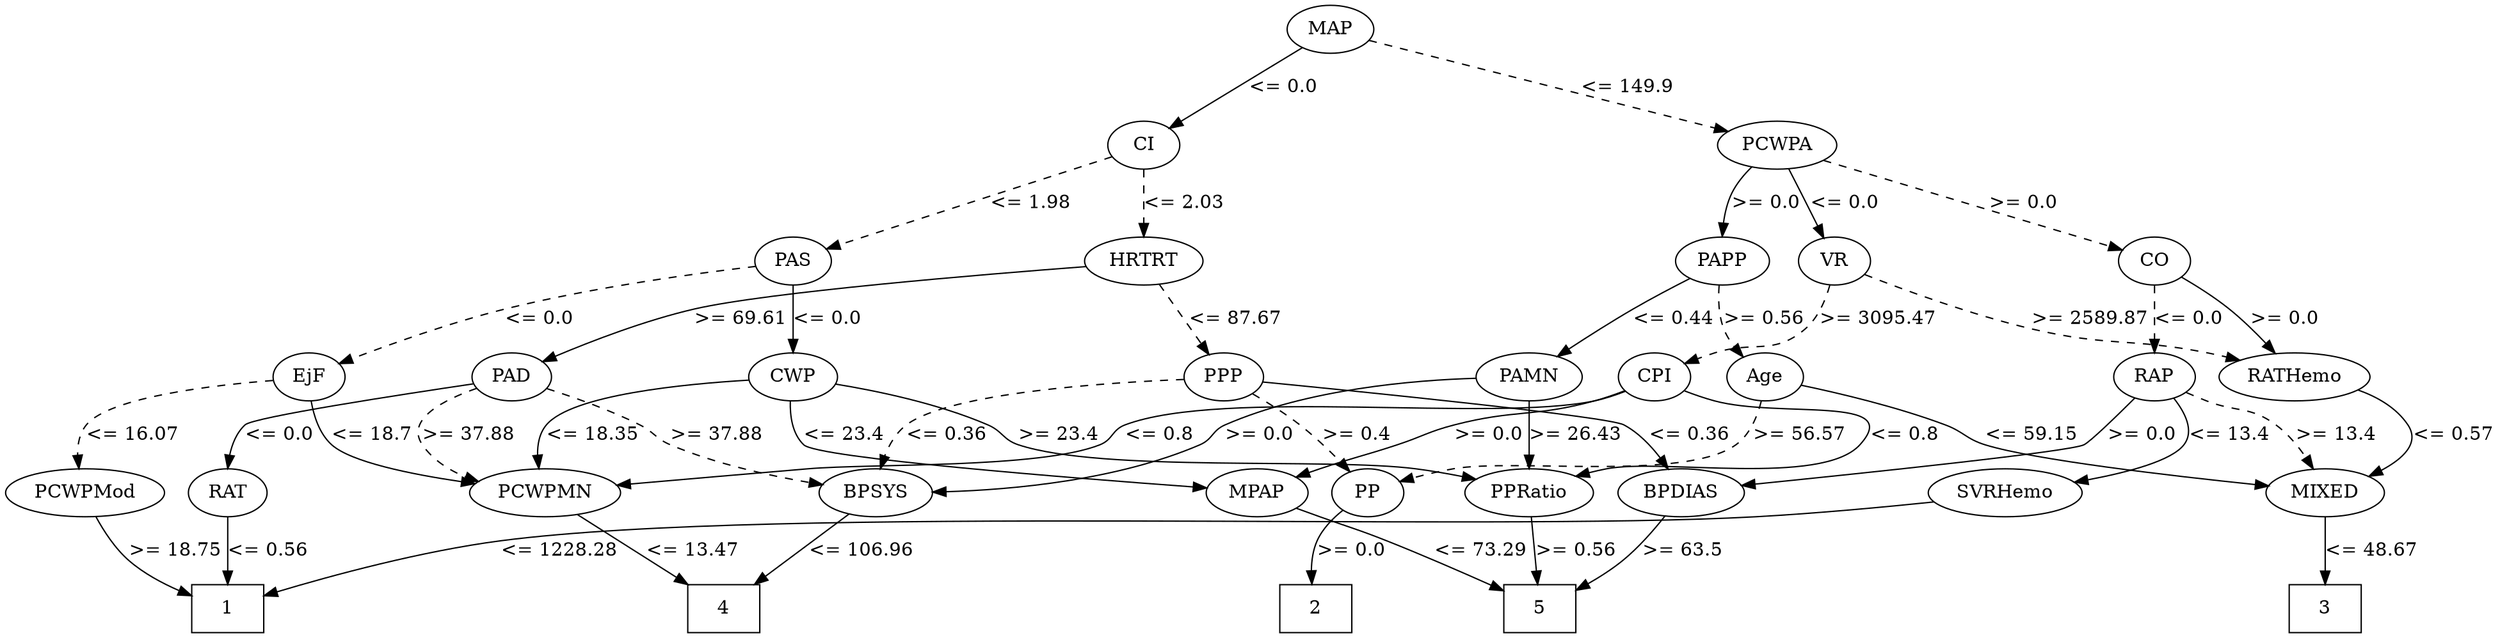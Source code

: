 strict digraph G {
	graph [bb="0,0,1482,471"];
	node [label="\N"];
	1	[height=0.5,
		pos="172,18",
		shape=box,
		width=0.75];
	2	[height=0.5,
		pos="701,18",
		shape=box,
		width=0.75];
	3	[height=0.5,
		pos="1389,18",
		shape=box,
		width=0.75];
	4	[height=0.5,
		pos="377,18",
		shape=box,
		width=0.75];
	5	[height=0.5,
		pos="981,18",
		shape=box,
		width=0.75];
	RAP	[height=0.5,
		pos="1236,192",
		width=0.77778];
	SVRHemo	[height=0.5,
		pos="1236,105",
		width=1.3902];
	RAP -> SVRHemo	[label="<= 13.4",
		lp="1323.5,148.5",
		op="<=",
		param=13.4,
		pos="e,1271.3,118.06 1261.1,183.98 1274.9,178.69 1290.8,169.91 1299,156 1307,142.42 1295.7,131.09 1280.6,122.68",
		style=solid];
	MIXED	[height=0.5,
		pos="1389,105",
		width=1.125];
	RAP -> MIXED	[label=">= 13.4",
		lp="1387.5,148.5",
		op=">=",
		param=13.4,
		pos="e,1379.8,122.58 1261.3,184.1 1292.6,175.44 1342.6,161.11 1350,156 1359.5,149.47 1367.7,139.93 1374.2,130.93",
		style=dashed];
	BPDIAS	[height=0.5,
		pos="1081,105",
		width=1.1735];
	RAP -> BPDIAS	[label=">= 0.0",
		lp="1189,148.5",
		op=">=",
		param=0.0,
		pos="e,1106.4,119.55 1215.7,179.6 1197.5,169.42 1170,154.12 1146,141 1136,135.54 1125.1,129.65 1115.2,124.3",
		style=solid];
	SVRHemo -> 1	[label="<= 1228.28",
		lp="399.5,61.5",
		op="<=",
		param=1228.28,
		pos="e,199.15,20.458 1193.2,95.627 1174.5,92.327 1152.2,88.881 1132,87 1047.3,79.123 446.99,97.827 367,69 356.88,65.352 357.77,58.507 \
348,54 303.07,33.27 246.15,24.791 209.41,21.34",
		style=solid];
	MIXED -> 3	[label="<= 48.67",
		lp="1415,61.5",
		op="<=",
		param=48.67,
		pos="e,1389,36.175 1389,86.799 1389,75.163 1389,59.548 1389,46.237",
		style=solid];
	BPDIAS -> 5	[label=">= 63.5",
		lp="1068.5,61.5",
		op=">=",
		param=63.5,
		pos="e,1006.5,36.079 1066,88.031 1056.1,77.876 1042.7,64.677 1030,54 1025.2,49.944 1019.9,45.855 1014.6,41.973",
		style=solid];
	PAS	[height=0.5,
		pos="458,279",
		width=0.75];
	CWP	[height=0.5,
		pos="488,192",
		width=0.84854];
	PAS -> CWP	[label="<= 0.0",
		lp="478,235.5",
		op="<=",
		param=0.0,
		pos="e,472.19,207.57 455.6,260.81 454.88,250.92 455.13,238.42 459,228 460.62,223.64 463.03,219.43 465.79,215.53",
		style=solid];
	EjF	[height=0.5,
		pos="104,192",
		width=0.75];
	PAS -> EjF	[label="<= 0.0",
		lp="322,235.5",
		op="<=",
		param=0.0,
		pos="e,129.34,199.08 433.11,272.02 371.31,257.18 210.71,218.62 139.22,201.46",
		style=dashed];
	PCWPMN	[height=0.5,
		pos="295,105",
		width=1.3902];
	CWP -> PCWPMN	[label="<= 18.35",
		lp="424,148.5",
		op="<=",
		param=18.35,
		pos="e,322.69,120.2 462.56,181.74 444.41,174.97 419.51,165.39 398,156 375.77,146.3 351.33,134.49 331.83,124.78",
		style=solid];
	PPRatio	[height=0.5,
		pos="981,105",
		width=1.1013];
	CWP -> PPRatio	[label=">= 23.4",
		lp="678.5,148.5",
		op=">=",
		param=23.4,
		pos="e,952.08,117.47 515.93,184.2 528.74,181.08 544.14,177.35 558,174 591.32,165.96 601.52,169.56 633,156 644.21,151.17 644.42,144.86 \
656,141 772.63,102.15 811.51,147.37 932,123 935.41,122.31 938.91,121.44 942.4,120.46",
		style=solid];
	MPAP	[height=0.5,
		pos="888,105",
		width=0.97491];
	CWP -> MPAP	[label="<= 23.4",
		lp="563.5,148.5",
		op="<=",
		param=23.4,
		pos="e,854.14,110.01 500.02,174.97 509.7,163.38 524.4,148.49 541,141 580.87,123.01 693.49,127.45 737,123 773.04,119.32 813.86,114.69 \
843.96,111.2",
		style=solid];
	EjF -> PCWPMN	[label="<= 18.7",
		lp="154.5,148.5",
		op="<=",
		param=18.7,
		pos="e,251.78,114.37 109.32,174.12 113.68,163.05 120.95,149.15 132,141 136.54,137.65 196.11,125.38 241.94,116.31",
		style=solid];
	PCWPMod	[height=0.5,
		pos="52,105",
		width=1.4444];
	EjF -> PCWPMod	[label="<= 16.07",
		lp="56,148.5",
		op="<=",
		param=16.07,
		pos="e,36.802,122.38 78.38,186.21 61.477,181.57 40.568,172.69 30,156 25.082,148.23 27.043,139.18 31.378,130.93",
		style=dashed];
	PAD	[height=0.5,
		pos="271,192",
		width=0.79437];
	PAD -> PCWPMN	[label=">= 37.88",
		lp="260,148.5",
		op=">=",
		param=37.88,
		pos="e,260.18,118.04 251.74,178.59 239.07,168.79 226.15,154.55 234,141 238.13,133.87 244.32,128.06 251.2,123.38",
		style=dashed];
	BPSYS	[height=0.5,
		pos="458,105",
		width=1.0471];
	PAD -> BPSYS	[label=">= 37.88",
		lp="335,148.5",
		op=">=",
		param=37.88,
		pos="e,422.56,111.48 279.45,174.63 286.03,163.49 296.2,149.31 309,141 325.91,130.02 375.12,119.76 412.4,113.23",
		style=dashed];
	RAT	[height=0.5,
		pos="172,105",
		width=0.76389];
	PAD -> RAT	[label="<= 0.0",
		lp="209,148.5",
		op="<=",
		param=0.0,
		pos="e,174.6,123.1 244.08,185.26 226.56,180.24 204.37,171.3 190,156 183.98,149.59 179.95,141.03 177.26,132.81",
		style=solid];
	PCWPMN -> 4	[label="<= 13.47",
		lp="322,61.5",
		op="<=",
		param=13.47,
		pos="e,349.94,22.988 290.98,86.868 289.54,76.51 289.61,63.514 296,54 305.97,39.151 323.7,30.566 340.03,25.621",
		style=solid];
	BPSYS -> 4	[label="<= 106.96",
		lp="475,61.5",
		op="<=",
		param=106.96,
		pos="e,404.21,30.598 453.36,86.767 449.89,76.371 444.3,63.371 436,54 429.62,46.798 421.39,40.657 413.12,35.623",
		style=solid];
	RAT -> 1	[label="<= 0.56",
		lp="194.5,61.5",
		op="<=",
		param=0.56,
		pos="e,172,36.175 172,86.799 172,75.163 172,59.548 172,46.237",
		style=solid];
	PAMN	[height=0.5,
		pos="929,192",
		width=1.0139];
	PAMN -> BPSYS	[label=">= 0.0",
		lp="800,148.5",
		op=">=",
		param=0.0,
		pos="e,494.86,109.1 893.76,187.06 862.83,182.59 817.25,173.52 781,156 771.31,151.32 771.94,145.1 762,141 738.82,131.43 584.53,116.94 \
505.09,109.99",
		style=solid];
	PAMN -> PPRatio	[label=">= 26.43",
		lp="992,148.5",
		op=">=",
		param=26.43,
		pos="e,975.03,122.83 944.1,175.4 949.23,169.6 954.74,162.77 959,156 963.62,148.66 967.74,140.19 971.14,132.33",
		style=solid];
	PPRatio -> 5	[label=">= 0.56",
		lp="1003.5,61.5",
		op=">=",
		param=0.56,
		pos="e,981,36.175 981,86.799 981,75.163 981,59.548 981,46.237",
		style=solid];
	MPAP -> 5	[label="<= 73.29",
		lp="951,61.5",
		op="<=",
		param=73.29,
		pos="e,953.91,33.141 897.96,87.449 904.73,77.062 914.37,63.823 925,54 931.04,48.418 938.09,43.217 945.11,38.621",
		style=solid];
	PCWPMod -> 1	[label=">= 18.75",
		lp="142,61.5",
		op=">=",
		param=18.75,
		pos="e,144.85,35.175 71.207,88.141 83.714,78.029 100.52,64.838 116,54 122.47,49.468 129.52,44.841 136.36,40.497",
		style=solid];
	PCWPA	[height=0.5,
		pos="1006,366",
		width=1.1555];
	CO	[height=0.5,
		pos="1207,279",
		width=0.75];
	PCWPA -> CO	[label=">= 0.0",
		lp="1137,322.5",
		op=">=",
		param=0.0,
		pos="e,1184.8,289.4 1034.8,352.82 1072,337.1 1136.4,309.84 1175.1,293.5",
		style=dashed];
	PAPP	[height=0.5,
		pos="968,279",
		width=0.88889];
	PCWPA -> PAPP	[label=">= 0.0",
		lp="1000,322.5",
		op=">=",
		param=0.0,
		pos="e,970.85,297.2 992.47,348.68 988.31,343.04 984.04,336.49 981,330 977.66,322.85 975.08,314.71 973.13,307.1",
		style=solid];
	VR	[height=0.5,
		pos="1045,279",
		width=0.75];
	PCWPA -> VR	[label="<= 0.0",
		lp="1046,322.5",
		op="<=",
		param=0.0,
		pos="e,1037.4,296.47 1013.7,348.21 1019.2,336.14 1026.8,319.64 1033.1,305.89",
		style=solid];
	CO -> RAP	[label="<= 0.0",
		lp="1227,235.5",
		op="<=",
		param=0.0,
		pos="e,1221,207.32 1204.7,260.84 1204,250.95 1204.2,238.45 1208,228 1209.6,223.6 1212,219.34 1214.7,215.39",
		style=dashed];
	RATHemo	[height=0.5,
		pos="1356,192",
		width=1.375];
	CO -> RATHemo	[label=">= 0.0",
		lp="1363,235.5",
		op=">=",
		param=0.0,
		pos="e,1352.5,210.1 1233.9,277.15 1262,274.9 1305.8,267.37 1334,243 1341,236.94 1345.9,228.22 1349.2,219.75",
		style=solid];
	PAPP -> PAMN	[label="<= 0.44",
		lp="972.5,235.5",
		op="<=",
		param=0.44,
		pos="e,936.69,209.76 960.29,261.21 954.79,249.22 947.28,232.85 941,219.16",
		style=solid];
	Age	[height=0.5,
		pos="1099,192",
		width=0.75];
	PAPP -> Age	[label=">= 0.56",
		lp="1109.5,235.5",
		op=">=",
		param=0.56,
		pos="e,1095.5,210.13 992.51,267.21 997.89,265.02 1003.6,262.83 1009,261 1038.6,250.99 1053.2,263.32 1077,243 1084,236.97 1088.9,228.26 \
1092.2,219.79",
		style=dashed];
	VR -> RATHemo	[label=">= 2589.87",
		lp="1297.5,235.5",
		op=">=",
		param=2589.87,
		pos="e,1319.4,204.23 1071.1,274.19 1121.9,266.67 1230.2,250.05 1246,243 1255.8,238.61 1255.7,233.32 1265,228 1279,220.03 1295.2,213.15 \
1309.9,207.65",
		style=dashed];
	CPI	[height=0.5,
		pos="1011,192",
		width=0.75];
	VR -> CPI	[label=">= 3095.47",
		lp="1044.5,235.5",
		op=">=",
		param=3095.47,
		pos="e,1008.3,210.28 1028.1,264.8 1021.8,258.88 1015.4,251.35 1012,243 1009.1,236.01 1008.1,227.99 1008,220.46",
		style=dashed];
	RATHemo -> MIXED	[label="<= 0.57",
		lp="1459.5,148.5",
		op="<=",
		param=0.57,
		pos="e,1414.6,119.17 1397.9,182.32 1412.1,177.15 1426.6,168.95 1435,156 1442.3,144.83 1434.2,133.79 1422.8,124.93",
		style=solid];
	CI	[height=0.5,
		pos="568,366",
		width=0.75];
	CI -> PAS	[label="<= 1.98",
		lp="541.5,322.5",
		op="<=",
		param=1.98,
		pos="e,474.08,293.67 549.64,352.32 540.35,345.79 528.96,337.63 519,330 506.61,320.51 493.16,309.57 482.06,300.34",
		style=dashed];
	HRTRT	[height=0.5,
		pos="568,279",
		width=1.1013];
	CI -> HRTRT	[label="<= 2.03",
		lp="590.5,322.5",
		op="<=",
		param=2.03,
		pos="e,568,297.18 568,347.8 568,336.16 568,320.55 568,307.24",
		style=dashed];
	HRTRT -> PAD	[label=">= 69.61",
		lp="547,235.5",
		op=">=",
		param=69.61,
		pos="e,299.57,193.29 548.95,263.09 531.88,250.01 507.9,232.4 497,228 434.66,202.84 355.93,195.65 309.75,193.67",
		style=solid];
	PPP	[height=0.5,
		pos="594,192",
		width=0.75];
	HRTRT -> PPP	[label="<= 87.67",
		lp="609,235.5",
		op="<=",
		param=87.67,
		pos="e,588.84,209.89 573.26,260.8 576.88,248.97 581.76,233.03 585.87,219.58",
		style=dashed];
	PPP -> BPDIAS	[label="<= 0.36",
		lp="1067.5,148.5",
		op="<=",
		param=0.36,
		pos="e,1067.3,122.09 620.88,189.76 708.9,185.56 985.01,171.3 1022,156 1036.2,150.11 1049.6,139.45 1059.9,129.49",
		style=solid];
	PPP -> BPSYS	[label="<= 0.36",
		lp="481.5,148.5",
		op="<=",
		param=0.36,
		pos="e,453.55,123.02 569.29,184.64 530.38,174.63 459.22,156.28 459,156 453.99,149.65 452.49,141.3 452.61,133.25",
		style=dashed];
	PP	[height=0.5,
		pos="701,105",
		width=0.75];
	PPP -> PP	[label=">= 0.4",
		lp="614,148.5",
		op=">=",
		param=0.4,
		pos="e,673.81,106.67 589.76,174.13 588.14,163.62 588.09,150.36 595,141 610.74,119.68 639.92,111.15 663.68,107.83",
		style=dashed];
	MAP	[height=0.5,
		pos="745,453",
		width=0.84854];
	MAP -> PCWPA	[label="<= 149.9",
		lp="917,409.5",
		op="<=",
		param=149.9,
		pos="e,973.8,377.49 771.46,443.38 816.85,428.6 909.87,398.31 964.14,380.63",
		style=dashed];
	MAP -> CI	[label="<= 0.0",
		lp="686,409.5",
		op="<=",
		param=0.0,
		pos="e,589.21,377.19 721.86,440.89 690.25,425.71 633.52,398.46 598.48,381.64",
		style=solid];
	CPI -> PCWPMN	[label="<= 0.8",
		lp="739,148.5",
		op="<=",
		param=0.8,
		pos="e,339.51,113.41 990.94,179.93 985.87,177.58 980.35,175.4 975,174 865.08,145.25 825.95,197.02 720,156 709.97,152.12 711.05,144.84 \
701,141 640.69,117.94 475.22,129.69 411,123 390.92,120.91 368.99,117.89 349.66,114.97",
		style=solid];
	CPI -> PPRatio	[label="<= 0.8",
		lp="1123,148.5",
		op="<=",
		param=0.8,
		pos="e,1010.9,116.85 1034.9,183.36 1060.5,174.94 1098,161.83 1102,156 1105.8,150.5 1106.1,146.25 1102,141 1081.7,115 1061.6,132.42 1030,\
123 1026.9,122.07 1023.7,121.07 1020.5,120.04",
		style=solid];
	CPI -> MPAP	[label=">= 0.0",
		lp="936,148.5",
		op=">=",
		param=0.0,
		pos="e,894.11,123.05 989.9,180.43 985.06,178.18 979.9,175.9 975,174 949.85,164.21 938.1,172.83 917,156 909.16,149.75 903.03,140.77 898.46,\
132.14",
		style=solid];
	PP -> 2	[label=">= 0.0",
		lp="720,61.5",
		op=">=",
		param=0.0,
		pos="e,701,36.175 701,86.799 701,75.163 701,59.548 701,46.237",
		style=solid];
	Age -> MIXED	[label="<= 59.15",
		lp="1269,148.5",
		op="<=",
		param=59.15,
		pos="e,1352.1,112.56 1123.6,184.53 1146.8,178.18 1182.2,167.75 1212,156 1226.2,150.39 1228.6,146.15 1243,141 1275.4,129.43 1313.2,120.49 \
1342.2,114.54",
		style=solid];
	Age -> PP	[label=">= 56.57",
		lp="874,148.5",
		op=">=",
		param=56.57,
		pos="e,726.43,111.25 1076,182.24 1067.1,179.17 1056.7,175.99 1047,174 960.02,156.09 932.43,183.54 848,156 835.68,151.98 834.88,146.16 \
823,141 794.88,128.78 761.3,119.51 736.49,113.59",
		style=dashed];
}
